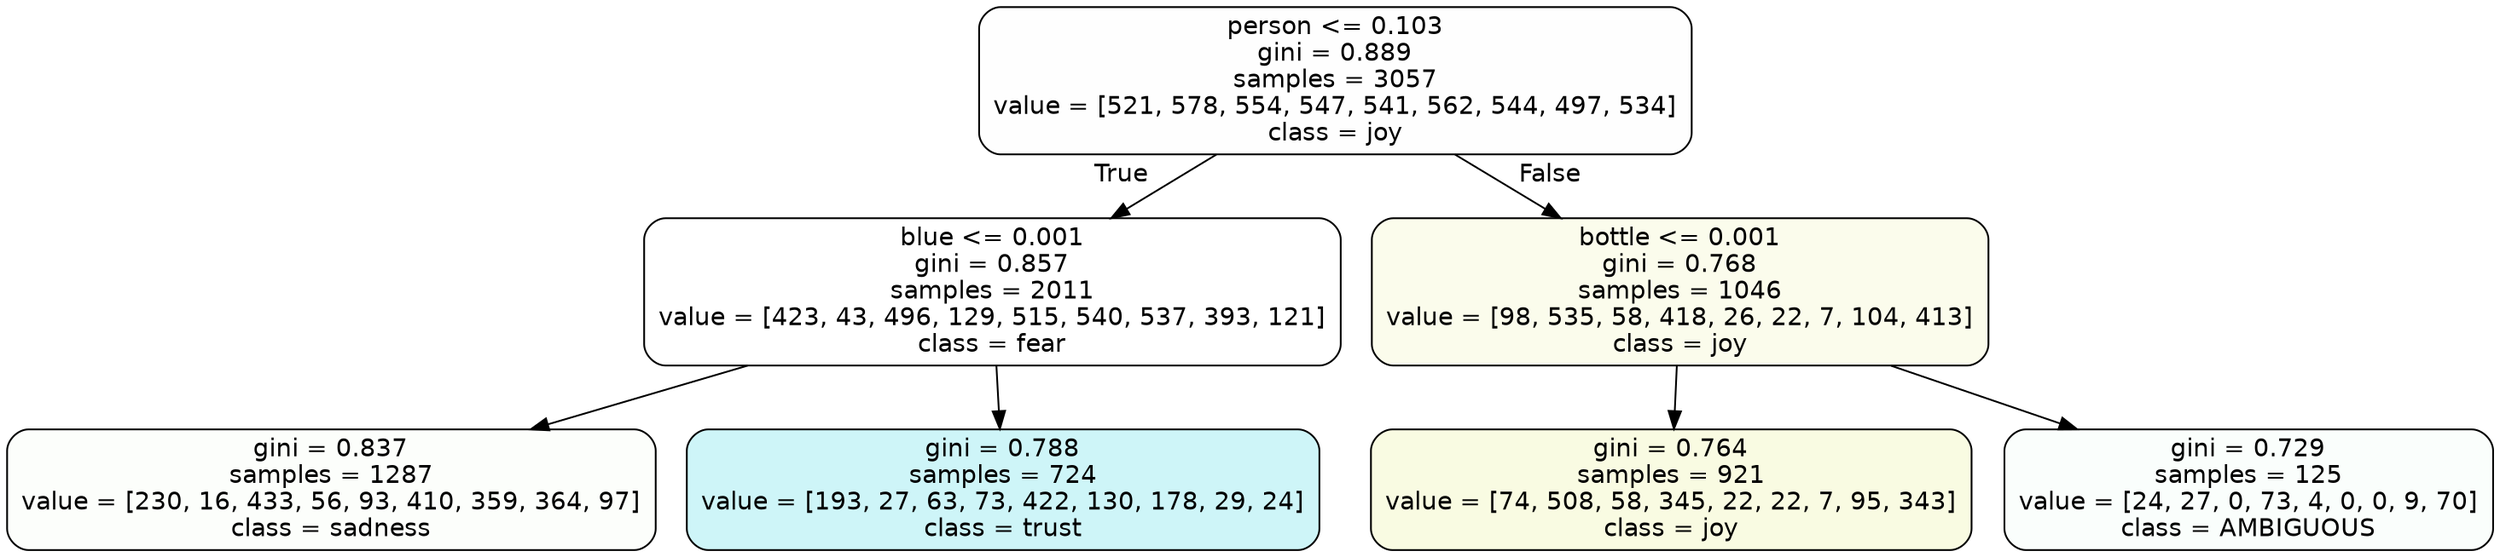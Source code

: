 digraph Tree {
node [shape=box, style="filled, rounded", color="black", fontname=helvetica] ;
edge [fontname=helvetica] ;
0 [label="person <= 0.103\ngini = 0.889\nsamples = 3057\nvalue = [521, 578, 554, 547, 541, 562, 544, 497, 534]\nclass = joy", fillcolor="#d7e53901"] ;
1 [label="blue <= 0.001\ngini = 0.857\nsamples = 2011\nvalue = [423, 43, 496, 129, 515, 540, 537, 393, 121]\nclass = fear", fillcolor="#3964e500"] ;
0 -> 1 [labeldistance=2.5, labelangle=45, headlabel="True"] ;
2 [label="gini = 0.837\nsamples = 1287\nvalue = [230, 16, 433, 56, 93, 410, 359, 364, 97]\nclass = sadness", fillcolor="#64e53904"] ;
1 -> 2 ;
3 [label="gini = 0.788\nsamples = 724\nvalue = [193, 27, 63, 73, 422, 130, 178, 29, 24]\nclass = trust", fillcolor="#39d7e53e"] ;
1 -> 3 ;
4 [label="bottle <= 0.001\ngini = 0.768\nsamples = 1046\nvalue = [98, 535, 58, 418, 26, 22, 7, 104, 413]\nclass = joy", fillcolor="#d7e53918"] ;
0 -> 4 [labeldistance=2.5, labelangle=-45, headlabel="False"] ;
5 [label="gini = 0.764\nsamples = 921\nvalue = [74, 508, 58, 345, 22, 22, 7, 95, 343]\nclass = joy", fillcolor="#d7e53925"] ;
4 -> 5 ;
6 [label="gini = 0.729\nsamples = 125\nvalue = [24, 27, 0, 73, 4, 0, 0, 9, 70]\nclass = AMBIGUOUS", fillcolor="#39e58106"] ;
4 -> 6 ;
}